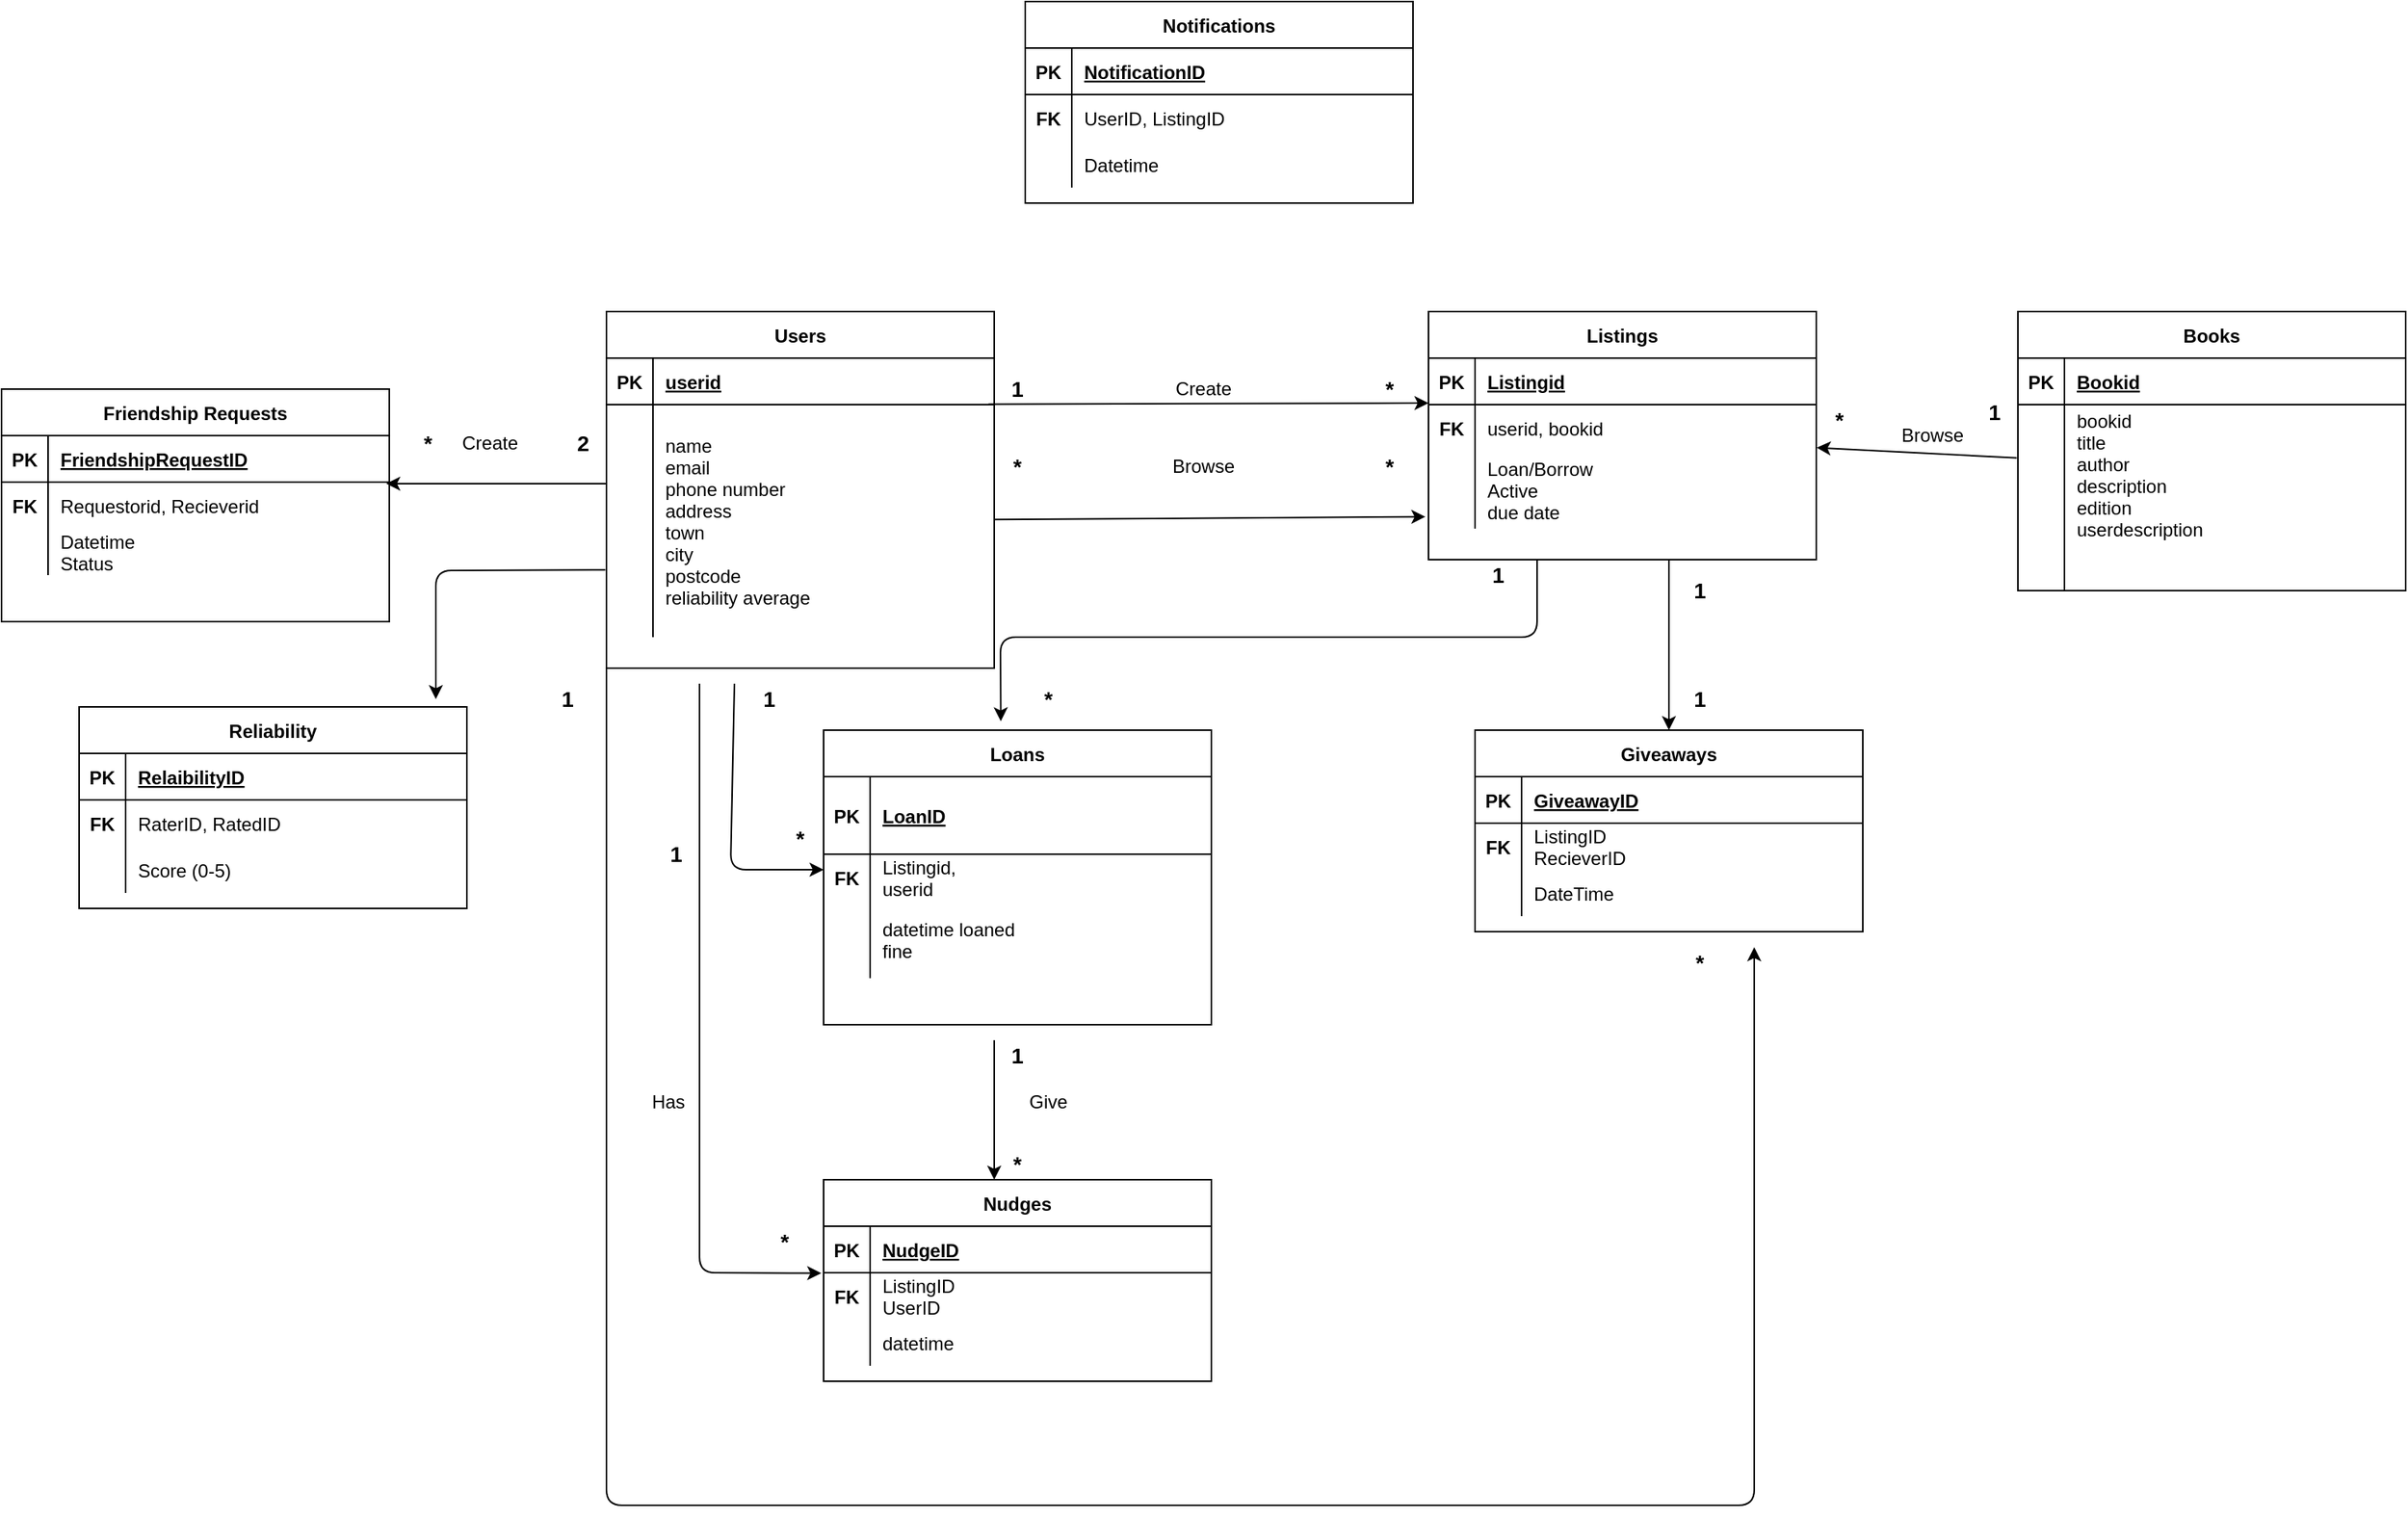 <mxfile version="14.6.11" type="github">
  <diagram id="R2lEEEUBdFMjLlhIrx00" name="Page-1">
    <mxGraphModel dx="1866" dy="953" grid="1" gridSize="10" guides="1" tooltips="1" connect="1" arrows="1" fold="1" page="1" pageScale="1" pageWidth="850" pageHeight="1100" math="0" shadow="0" extFonts="Permanent Marker^https://fonts.googleapis.com/css?family=Permanent+Marker">
      <root>
        <mxCell id="0" />
        <mxCell id="1" parent="0" />
        <mxCell id="C-vyLk0tnHw3VtMMgP7b-2" value="Nudges" style="shape=table;startSize=30;container=1;collapsible=1;childLayout=tableLayout;fixedRows=1;rowLines=0;fontStyle=1;align=center;resizeLast=1;" parent="1" vertex="1">
          <mxGeometry x="620" y="790" width="250" height="130" as="geometry" />
        </mxCell>
        <mxCell id="C-vyLk0tnHw3VtMMgP7b-3" value="" style="shape=partialRectangle;collapsible=0;dropTarget=0;pointerEvents=0;fillColor=none;points=[[0,0.5],[1,0.5]];portConstraint=eastwest;top=0;left=0;right=0;bottom=1;" parent="C-vyLk0tnHw3VtMMgP7b-2" vertex="1">
          <mxGeometry y="30" width="250" height="30" as="geometry" />
        </mxCell>
        <mxCell id="C-vyLk0tnHw3VtMMgP7b-4" value="PK" style="shape=partialRectangle;overflow=hidden;connectable=0;fillColor=none;top=0;left=0;bottom=0;right=0;fontStyle=1;" parent="C-vyLk0tnHw3VtMMgP7b-3" vertex="1">
          <mxGeometry width="30" height="30" as="geometry" />
        </mxCell>
        <mxCell id="C-vyLk0tnHw3VtMMgP7b-5" value="NudgeID" style="shape=partialRectangle;overflow=hidden;connectable=0;fillColor=none;top=0;left=0;bottom=0;right=0;align=left;spacingLeft=6;fontStyle=5;" parent="C-vyLk0tnHw3VtMMgP7b-3" vertex="1">
          <mxGeometry x="30" width="220" height="30" as="geometry" />
        </mxCell>
        <mxCell id="C-vyLk0tnHw3VtMMgP7b-6" value="" style="shape=partialRectangle;collapsible=0;dropTarget=0;pointerEvents=0;fillColor=none;points=[[0,0.5],[1,0.5]];portConstraint=eastwest;top=0;left=0;right=0;bottom=0;" parent="C-vyLk0tnHw3VtMMgP7b-2" vertex="1">
          <mxGeometry y="60" width="250" height="30" as="geometry" />
        </mxCell>
        <mxCell id="C-vyLk0tnHw3VtMMgP7b-7" value="FK" style="shape=partialRectangle;overflow=hidden;connectable=0;fillColor=none;top=0;left=0;bottom=0;right=0;fontStyle=1" parent="C-vyLk0tnHw3VtMMgP7b-6" vertex="1">
          <mxGeometry width="30" height="30" as="geometry" />
        </mxCell>
        <mxCell id="C-vyLk0tnHw3VtMMgP7b-8" value="ListingID&#xa;UserID" style="shape=partialRectangle;overflow=hidden;connectable=0;fillColor=none;top=0;left=0;bottom=0;right=0;align=left;spacingLeft=6;" parent="C-vyLk0tnHw3VtMMgP7b-6" vertex="1">
          <mxGeometry x="30" width="220" height="30" as="geometry" />
        </mxCell>
        <mxCell id="C-vyLk0tnHw3VtMMgP7b-9" value="" style="shape=partialRectangle;collapsible=0;dropTarget=0;pointerEvents=0;fillColor=none;points=[[0,0.5],[1,0.5]];portConstraint=eastwest;top=0;left=0;right=0;bottom=0;" parent="C-vyLk0tnHw3VtMMgP7b-2" vertex="1">
          <mxGeometry y="90" width="250" height="30" as="geometry" />
        </mxCell>
        <mxCell id="C-vyLk0tnHw3VtMMgP7b-10" value="" style="shape=partialRectangle;overflow=hidden;connectable=0;fillColor=none;top=0;left=0;bottom=0;right=0;" parent="C-vyLk0tnHw3VtMMgP7b-9" vertex="1">
          <mxGeometry width="30" height="30" as="geometry" />
        </mxCell>
        <mxCell id="C-vyLk0tnHw3VtMMgP7b-11" value="datetime" style="shape=partialRectangle;overflow=hidden;connectable=0;fillColor=none;top=0;left=0;bottom=0;right=0;align=left;spacingLeft=6;" parent="C-vyLk0tnHw3VtMMgP7b-9" vertex="1">
          <mxGeometry x="30" width="220" height="30" as="geometry" />
        </mxCell>
        <mxCell id="C-vyLk0tnHw3VtMMgP7b-13" value="Books" style="shape=table;startSize=30;container=1;collapsible=1;childLayout=tableLayout;fixedRows=1;rowLines=0;fontStyle=1;align=center;resizeLast=1;" parent="1" vertex="1">
          <mxGeometry x="1390" y="230" width="250" height="180" as="geometry" />
        </mxCell>
        <mxCell id="C-vyLk0tnHw3VtMMgP7b-14" value="" style="shape=partialRectangle;collapsible=0;dropTarget=0;pointerEvents=0;fillColor=none;points=[[0,0.5],[1,0.5]];portConstraint=eastwest;top=0;left=0;right=0;bottom=1;" parent="C-vyLk0tnHw3VtMMgP7b-13" vertex="1">
          <mxGeometry y="30" width="250" height="30" as="geometry" />
        </mxCell>
        <mxCell id="C-vyLk0tnHw3VtMMgP7b-15" value="PK" style="shape=partialRectangle;overflow=hidden;connectable=0;fillColor=none;top=0;left=0;bottom=0;right=0;fontStyle=1;" parent="C-vyLk0tnHw3VtMMgP7b-14" vertex="1">
          <mxGeometry width="30" height="30" as="geometry" />
        </mxCell>
        <mxCell id="C-vyLk0tnHw3VtMMgP7b-16" value="Bookid" style="shape=partialRectangle;overflow=hidden;connectable=0;fillColor=none;top=0;left=0;bottom=0;right=0;align=left;spacingLeft=6;fontStyle=5;" parent="C-vyLk0tnHw3VtMMgP7b-14" vertex="1">
          <mxGeometry x="30" width="220" height="30" as="geometry" />
        </mxCell>
        <mxCell id="C-vyLk0tnHw3VtMMgP7b-17" value="" style="shape=partialRectangle;collapsible=0;dropTarget=0;pointerEvents=0;fillColor=none;points=[[0,0.5],[1,0.5]];portConstraint=eastwest;top=0;left=0;right=0;bottom=0;" parent="C-vyLk0tnHw3VtMMgP7b-13" vertex="1">
          <mxGeometry y="60" width="250" height="90" as="geometry" />
        </mxCell>
        <mxCell id="C-vyLk0tnHw3VtMMgP7b-18" value="" style="shape=partialRectangle;overflow=hidden;connectable=0;fillColor=none;top=0;left=0;bottom=0;right=0;" parent="C-vyLk0tnHw3VtMMgP7b-17" vertex="1">
          <mxGeometry width="30" height="90" as="geometry" />
        </mxCell>
        <mxCell id="C-vyLk0tnHw3VtMMgP7b-19" value="bookid&#xa;title&#xa;author&#xa;description&#xa;edition&#xa;userdescription" style="shape=partialRectangle;overflow=hidden;connectable=0;fillColor=none;top=0;left=0;bottom=0;right=0;align=left;spacingLeft=6;" parent="C-vyLk0tnHw3VtMMgP7b-17" vertex="1">
          <mxGeometry x="30" width="220" height="90" as="geometry" />
        </mxCell>
        <mxCell id="C-vyLk0tnHw3VtMMgP7b-20" value="" style="shape=partialRectangle;collapsible=0;dropTarget=0;pointerEvents=0;fillColor=none;points=[[0,0.5],[1,0.5]];portConstraint=eastwest;top=0;left=0;right=0;bottom=0;" parent="C-vyLk0tnHw3VtMMgP7b-13" vertex="1">
          <mxGeometry y="150" width="250" height="30" as="geometry" />
        </mxCell>
        <mxCell id="C-vyLk0tnHw3VtMMgP7b-21" value="" style="shape=partialRectangle;overflow=hidden;connectable=0;fillColor=none;top=0;left=0;bottom=0;right=0;" parent="C-vyLk0tnHw3VtMMgP7b-20" vertex="1">
          <mxGeometry width="30" height="30" as="geometry" />
        </mxCell>
        <mxCell id="C-vyLk0tnHw3VtMMgP7b-22" value="" style="shape=partialRectangle;overflow=hidden;connectable=0;fillColor=none;top=0;left=0;bottom=0;right=0;align=left;spacingLeft=6;" parent="C-vyLk0tnHw3VtMMgP7b-20" vertex="1">
          <mxGeometry x="30" width="220" height="30" as="geometry" />
        </mxCell>
        <mxCell id="C-vyLk0tnHw3VtMMgP7b-23" value="Users" style="shape=table;startSize=30;container=1;collapsible=1;childLayout=tableLayout;fixedRows=1;rowLines=0;fontStyle=1;align=center;resizeLast=1;" parent="1" vertex="1">
          <mxGeometry x="480" y="230" width="250" height="230" as="geometry" />
        </mxCell>
        <mxCell id="C-vyLk0tnHw3VtMMgP7b-24" value="" style="shape=partialRectangle;collapsible=0;dropTarget=0;pointerEvents=0;fillColor=none;points=[[0,0.5],[1,0.5]];portConstraint=eastwest;top=0;left=0;right=0;bottom=1;" parent="C-vyLk0tnHw3VtMMgP7b-23" vertex="1">
          <mxGeometry y="30" width="250" height="30" as="geometry" />
        </mxCell>
        <mxCell id="C-vyLk0tnHw3VtMMgP7b-25" value="PK" style="shape=partialRectangle;overflow=hidden;connectable=0;fillColor=none;top=0;left=0;bottom=0;right=0;fontStyle=1;" parent="C-vyLk0tnHw3VtMMgP7b-24" vertex="1">
          <mxGeometry width="30" height="30" as="geometry" />
        </mxCell>
        <mxCell id="C-vyLk0tnHw3VtMMgP7b-26" value="userid" style="shape=partialRectangle;overflow=hidden;connectable=0;fillColor=none;top=0;left=0;bottom=0;right=0;align=left;spacingLeft=6;fontStyle=5;" parent="C-vyLk0tnHw3VtMMgP7b-24" vertex="1">
          <mxGeometry x="30" width="220" height="30" as="geometry" />
        </mxCell>
        <mxCell id="C-vyLk0tnHw3VtMMgP7b-27" value="" style="shape=partialRectangle;collapsible=0;dropTarget=0;pointerEvents=0;fillColor=none;points=[[0,0.5],[1,0.5]];portConstraint=eastwest;top=0;left=0;right=0;bottom=0;" parent="C-vyLk0tnHw3VtMMgP7b-23" vertex="1">
          <mxGeometry y="60" width="250" height="150" as="geometry" />
        </mxCell>
        <mxCell id="C-vyLk0tnHw3VtMMgP7b-28" value="" style="shape=partialRectangle;overflow=hidden;connectable=0;fillColor=none;top=0;left=0;bottom=0;right=0;" parent="C-vyLk0tnHw3VtMMgP7b-27" vertex="1">
          <mxGeometry width="30" height="150" as="geometry" />
        </mxCell>
        <mxCell id="C-vyLk0tnHw3VtMMgP7b-29" value="&#xa;name&#xa;email&#xa;phone number&#xa;address&#xa;town&#xa;city&#xa;postcode&#xa;reliability average&#xa;" style="shape=partialRectangle;overflow=hidden;connectable=0;fillColor=none;top=0;left=0;bottom=0;right=0;align=left;spacingLeft=6;" parent="C-vyLk0tnHw3VtMMgP7b-27" vertex="1">
          <mxGeometry x="30" width="220" height="150" as="geometry" />
        </mxCell>
        <mxCell id="tec0AdsLStdLGlxZFu5D-1" value="Friendship Requests" style="shape=table;startSize=30;container=1;collapsible=1;childLayout=tableLayout;fixedRows=1;rowLines=0;fontStyle=1;align=center;resizeLast=1;" vertex="1" parent="1">
          <mxGeometry x="90" y="280" width="250" height="150" as="geometry" />
        </mxCell>
        <mxCell id="tec0AdsLStdLGlxZFu5D-2" value="" style="shape=partialRectangle;collapsible=0;dropTarget=0;pointerEvents=0;fillColor=none;points=[[0,0.5],[1,0.5]];portConstraint=eastwest;top=0;left=0;right=0;bottom=1;" vertex="1" parent="tec0AdsLStdLGlxZFu5D-1">
          <mxGeometry y="30" width="250" height="30" as="geometry" />
        </mxCell>
        <mxCell id="tec0AdsLStdLGlxZFu5D-3" value="PK" style="shape=partialRectangle;overflow=hidden;connectable=0;fillColor=none;top=0;left=0;bottom=0;right=0;fontStyle=1;" vertex="1" parent="tec0AdsLStdLGlxZFu5D-2">
          <mxGeometry width="30" height="30" as="geometry" />
        </mxCell>
        <mxCell id="tec0AdsLStdLGlxZFu5D-4" value="FriendshipRequestID" style="shape=partialRectangle;overflow=hidden;connectable=0;fillColor=none;top=0;left=0;bottom=0;right=0;align=left;spacingLeft=6;fontStyle=5;" vertex="1" parent="tec0AdsLStdLGlxZFu5D-2">
          <mxGeometry x="30" width="220" height="30" as="geometry" />
        </mxCell>
        <mxCell id="tec0AdsLStdLGlxZFu5D-5" value="" style="shape=partialRectangle;collapsible=0;dropTarget=0;pointerEvents=0;fillColor=none;points=[[0,0.5],[1,0.5]];portConstraint=eastwest;top=0;left=0;right=0;bottom=0;" vertex="1" parent="tec0AdsLStdLGlxZFu5D-1">
          <mxGeometry y="60" width="250" height="30" as="geometry" />
        </mxCell>
        <mxCell id="tec0AdsLStdLGlxZFu5D-6" value="FK" style="shape=partialRectangle;overflow=hidden;connectable=0;fillColor=none;top=0;left=0;bottom=0;right=0;fontStyle=1" vertex="1" parent="tec0AdsLStdLGlxZFu5D-5">
          <mxGeometry width="30" height="30" as="geometry" />
        </mxCell>
        <mxCell id="tec0AdsLStdLGlxZFu5D-7" value="Requestorid, Recieverid" style="shape=partialRectangle;overflow=hidden;connectable=0;fillColor=none;top=0;left=0;bottom=0;right=0;align=left;spacingLeft=6;fontStyle=0" vertex="1" parent="tec0AdsLStdLGlxZFu5D-5">
          <mxGeometry x="30" width="220" height="30" as="geometry" />
        </mxCell>
        <mxCell id="tec0AdsLStdLGlxZFu5D-8" value="" style="shape=partialRectangle;collapsible=0;dropTarget=0;pointerEvents=0;fillColor=none;points=[[0,0.5],[1,0.5]];portConstraint=eastwest;top=0;left=0;right=0;bottom=0;" vertex="1" parent="tec0AdsLStdLGlxZFu5D-1">
          <mxGeometry y="90" width="250" height="30" as="geometry" />
        </mxCell>
        <mxCell id="tec0AdsLStdLGlxZFu5D-9" value="" style="shape=partialRectangle;overflow=hidden;connectable=0;fillColor=none;top=0;left=0;bottom=0;right=0;" vertex="1" parent="tec0AdsLStdLGlxZFu5D-8">
          <mxGeometry width="30" height="30" as="geometry" />
        </mxCell>
        <mxCell id="tec0AdsLStdLGlxZFu5D-10" value="Datetime&#xa;Status" style="shape=partialRectangle;overflow=hidden;connectable=0;fillColor=none;top=0;left=0;bottom=0;right=0;align=left;spacingLeft=6;" vertex="1" parent="tec0AdsLStdLGlxZFu5D-8">
          <mxGeometry x="30" width="220" height="30" as="geometry" />
        </mxCell>
        <mxCell id="tec0AdsLStdLGlxZFu5D-11" value="Loans" style="shape=table;startSize=30;container=1;collapsible=1;childLayout=tableLayout;fixedRows=1;rowLines=0;fontStyle=1;align=center;resizeLast=1;" vertex="1" parent="1">
          <mxGeometry x="620" y="500" width="250" height="190" as="geometry" />
        </mxCell>
        <mxCell id="tec0AdsLStdLGlxZFu5D-12" value="" style="shape=partialRectangle;collapsible=0;dropTarget=0;pointerEvents=0;fillColor=none;points=[[0,0.5],[1,0.5]];portConstraint=eastwest;top=0;left=0;right=0;bottom=1;" vertex="1" parent="tec0AdsLStdLGlxZFu5D-11">
          <mxGeometry y="30" width="250" height="50" as="geometry" />
        </mxCell>
        <mxCell id="tec0AdsLStdLGlxZFu5D-13" value="PK" style="shape=partialRectangle;overflow=hidden;connectable=0;fillColor=none;top=0;left=0;bottom=0;right=0;fontStyle=1;" vertex="1" parent="tec0AdsLStdLGlxZFu5D-12">
          <mxGeometry width="30" height="50" as="geometry" />
        </mxCell>
        <mxCell id="tec0AdsLStdLGlxZFu5D-14" value="LoanID" style="shape=partialRectangle;overflow=hidden;connectable=0;fillColor=none;top=0;left=0;bottom=0;right=0;align=left;spacingLeft=6;fontStyle=5;" vertex="1" parent="tec0AdsLStdLGlxZFu5D-12">
          <mxGeometry x="30" width="220" height="50" as="geometry" />
        </mxCell>
        <mxCell id="tec0AdsLStdLGlxZFu5D-15" value="" style="shape=partialRectangle;collapsible=0;dropTarget=0;pointerEvents=0;fillColor=none;points=[[0,0.5],[1,0.5]];portConstraint=eastwest;top=0;left=0;right=0;bottom=0;" vertex="1" parent="tec0AdsLStdLGlxZFu5D-11">
          <mxGeometry y="80" width="250" height="30" as="geometry" />
        </mxCell>
        <mxCell id="tec0AdsLStdLGlxZFu5D-16" value="FK" style="shape=partialRectangle;overflow=hidden;connectable=0;fillColor=none;top=0;left=0;bottom=0;right=0;fontStyle=1" vertex="1" parent="tec0AdsLStdLGlxZFu5D-15">
          <mxGeometry width="30" height="30" as="geometry" />
        </mxCell>
        <mxCell id="tec0AdsLStdLGlxZFu5D-17" value="Listingid, &#xa;userid&#xa;&#xa;" style="shape=partialRectangle;overflow=hidden;connectable=0;fillColor=none;top=0;left=0;bottom=0;right=0;align=left;spacingLeft=6;" vertex="1" parent="tec0AdsLStdLGlxZFu5D-15">
          <mxGeometry x="30" width="220" height="30" as="geometry" />
        </mxCell>
        <mxCell id="tec0AdsLStdLGlxZFu5D-18" value="" style="shape=partialRectangle;collapsible=0;dropTarget=0;pointerEvents=0;fillColor=none;points=[[0,0.5],[1,0.5]];portConstraint=eastwest;top=0;left=0;right=0;bottom=0;" vertex="1" parent="tec0AdsLStdLGlxZFu5D-11">
          <mxGeometry y="110" width="250" height="50" as="geometry" />
        </mxCell>
        <mxCell id="tec0AdsLStdLGlxZFu5D-19" value="" style="shape=partialRectangle;overflow=hidden;connectable=0;fillColor=none;top=0;left=0;bottom=0;right=0;" vertex="1" parent="tec0AdsLStdLGlxZFu5D-18">
          <mxGeometry width="30" height="50" as="geometry" />
        </mxCell>
        <mxCell id="tec0AdsLStdLGlxZFu5D-20" value="datetime loaned&#xa;fine" style="shape=partialRectangle;overflow=hidden;connectable=0;fillColor=none;top=0;left=0;bottom=0;right=0;align=left;spacingLeft=6;" vertex="1" parent="tec0AdsLStdLGlxZFu5D-18">
          <mxGeometry x="30" width="220" height="50" as="geometry" />
        </mxCell>
        <mxCell id="tec0AdsLStdLGlxZFu5D-21" value="Giveaways" style="shape=table;startSize=30;container=1;collapsible=1;childLayout=tableLayout;fixedRows=1;rowLines=0;fontStyle=1;align=center;resizeLast=1;" vertex="1" parent="1">
          <mxGeometry x="1040" y="500" width="250" height="130" as="geometry" />
        </mxCell>
        <mxCell id="tec0AdsLStdLGlxZFu5D-22" value="" style="shape=partialRectangle;collapsible=0;dropTarget=0;pointerEvents=0;fillColor=none;points=[[0,0.5],[1,0.5]];portConstraint=eastwest;top=0;left=0;right=0;bottom=1;" vertex="1" parent="tec0AdsLStdLGlxZFu5D-21">
          <mxGeometry y="30" width="250" height="30" as="geometry" />
        </mxCell>
        <mxCell id="tec0AdsLStdLGlxZFu5D-23" value="PK" style="shape=partialRectangle;overflow=hidden;connectable=0;fillColor=none;top=0;left=0;bottom=0;right=0;fontStyle=1;" vertex="1" parent="tec0AdsLStdLGlxZFu5D-22">
          <mxGeometry width="30" height="30" as="geometry" />
        </mxCell>
        <mxCell id="tec0AdsLStdLGlxZFu5D-24" value="GiveawayID" style="shape=partialRectangle;overflow=hidden;connectable=0;fillColor=none;top=0;left=0;bottom=0;right=0;align=left;spacingLeft=6;fontStyle=5;" vertex="1" parent="tec0AdsLStdLGlxZFu5D-22">
          <mxGeometry x="30" width="220" height="30" as="geometry" />
        </mxCell>
        <mxCell id="tec0AdsLStdLGlxZFu5D-25" value="" style="shape=partialRectangle;collapsible=0;dropTarget=0;pointerEvents=0;fillColor=none;points=[[0,0.5],[1,0.5]];portConstraint=eastwest;top=0;left=0;right=0;bottom=0;" vertex="1" parent="tec0AdsLStdLGlxZFu5D-21">
          <mxGeometry y="60" width="250" height="30" as="geometry" />
        </mxCell>
        <mxCell id="tec0AdsLStdLGlxZFu5D-26" value="FK" style="shape=partialRectangle;overflow=hidden;connectable=0;fillColor=none;top=0;left=0;bottom=0;right=0;fontStyle=1" vertex="1" parent="tec0AdsLStdLGlxZFu5D-25">
          <mxGeometry width="30" height="30" as="geometry" />
        </mxCell>
        <mxCell id="tec0AdsLStdLGlxZFu5D-27" value="ListingID&#xa;RecieverID" style="shape=partialRectangle;overflow=hidden;connectable=0;fillColor=none;top=0;left=0;bottom=0;right=0;align=left;spacingLeft=6;" vertex="1" parent="tec0AdsLStdLGlxZFu5D-25">
          <mxGeometry x="30" width="220" height="30" as="geometry" />
        </mxCell>
        <mxCell id="tec0AdsLStdLGlxZFu5D-28" value="" style="shape=partialRectangle;collapsible=0;dropTarget=0;pointerEvents=0;fillColor=none;points=[[0,0.5],[1,0.5]];portConstraint=eastwest;top=0;left=0;right=0;bottom=0;" vertex="1" parent="tec0AdsLStdLGlxZFu5D-21">
          <mxGeometry y="90" width="250" height="30" as="geometry" />
        </mxCell>
        <mxCell id="tec0AdsLStdLGlxZFu5D-29" value="" style="shape=partialRectangle;overflow=hidden;connectable=0;fillColor=none;top=0;left=0;bottom=0;right=0;" vertex="1" parent="tec0AdsLStdLGlxZFu5D-28">
          <mxGeometry width="30" height="30" as="geometry" />
        </mxCell>
        <mxCell id="tec0AdsLStdLGlxZFu5D-30" value="DateTime" style="shape=partialRectangle;overflow=hidden;connectable=0;fillColor=none;top=0;left=0;bottom=0;right=0;align=left;spacingLeft=6;" vertex="1" parent="tec0AdsLStdLGlxZFu5D-28">
          <mxGeometry x="30" width="220" height="30" as="geometry" />
        </mxCell>
        <mxCell id="tec0AdsLStdLGlxZFu5D-31" value="Listings" style="shape=table;startSize=30;container=1;collapsible=1;childLayout=tableLayout;fixedRows=1;rowLines=0;fontStyle=1;align=center;resizeLast=1;" vertex="1" parent="1">
          <mxGeometry x="1010" y="230" width="250" height="160" as="geometry" />
        </mxCell>
        <mxCell id="tec0AdsLStdLGlxZFu5D-32" value="" style="shape=partialRectangle;collapsible=0;dropTarget=0;pointerEvents=0;fillColor=none;points=[[0,0.5],[1,0.5]];portConstraint=eastwest;top=0;left=0;right=0;bottom=1;" vertex="1" parent="tec0AdsLStdLGlxZFu5D-31">
          <mxGeometry y="30" width="250" height="30" as="geometry" />
        </mxCell>
        <mxCell id="tec0AdsLStdLGlxZFu5D-33" value="PK" style="shape=partialRectangle;overflow=hidden;connectable=0;fillColor=none;top=0;left=0;bottom=0;right=0;fontStyle=1;" vertex="1" parent="tec0AdsLStdLGlxZFu5D-32">
          <mxGeometry width="30" height="30" as="geometry" />
        </mxCell>
        <mxCell id="tec0AdsLStdLGlxZFu5D-34" value="Listingid" style="shape=partialRectangle;overflow=hidden;connectable=0;fillColor=none;top=0;left=0;bottom=0;right=0;align=left;spacingLeft=6;fontStyle=5;" vertex="1" parent="tec0AdsLStdLGlxZFu5D-32">
          <mxGeometry x="30" width="220" height="30" as="geometry" />
        </mxCell>
        <mxCell id="tec0AdsLStdLGlxZFu5D-35" value="" style="shape=partialRectangle;collapsible=0;dropTarget=0;pointerEvents=0;fillColor=none;points=[[0,0.5],[1,0.5]];portConstraint=eastwest;top=0;left=0;right=0;bottom=0;" vertex="1" parent="tec0AdsLStdLGlxZFu5D-31">
          <mxGeometry y="60" width="250" height="30" as="geometry" />
        </mxCell>
        <mxCell id="tec0AdsLStdLGlxZFu5D-36" value="FK" style="shape=partialRectangle;overflow=hidden;connectable=0;fillColor=none;top=0;left=0;bottom=0;right=0;fontStyle=1" vertex="1" parent="tec0AdsLStdLGlxZFu5D-35">
          <mxGeometry width="30" height="30" as="geometry" />
        </mxCell>
        <mxCell id="tec0AdsLStdLGlxZFu5D-37" value="userid, bookid" style="shape=partialRectangle;overflow=hidden;connectable=0;fillColor=none;top=0;left=0;bottom=0;right=0;align=left;spacingLeft=6;" vertex="1" parent="tec0AdsLStdLGlxZFu5D-35">
          <mxGeometry x="30" width="220" height="30" as="geometry" />
        </mxCell>
        <mxCell id="tec0AdsLStdLGlxZFu5D-38" value="" style="shape=partialRectangle;collapsible=0;dropTarget=0;pointerEvents=0;fillColor=none;points=[[0,0.5],[1,0.5]];portConstraint=eastwest;top=0;left=0;right=0;bottom=0;" vertex="1" parent="tec0AdsLStdLGlxZFu5D-31">
          <mxGeometry y="90" width="250" height="50" as="geometry" />
        </mxCell>
        <mxCell id="tec0AdsLStdLGlxZFu5D-39" value="" style="shape=partialRectangle;overflow=hidden;connectable=0;fillColor=none;top=0;left=0;bottom=0;right=0;" vertex="1" parent="tec0AdsLStdLGlxZFu5D-38">
          <mxGeometry width="30" height="50" as="geometry" />
        </mxCell>
        <mxCell id="tec0AdsLStdLGlxZFu5D-40" value="Loan/Borrow&#xa;Active&#xa;due date" style="shape=partialRectangle;overflow=hidden;connectable=0;fillColor=none;top=0;left=0;bottom=0;right=0;align=left;spacingLeft=6;" vertex="1" parent="tec0AdsLStdLGlxZFu5D-38">
          <mxGeometry x="30" width="220" height="50" as="geometry" />
        </mxCell>
        <mxCell id="tec0AdsLStdLGlxZFu5D-44" value="" style="endArrow=classic;html=1;entryX=-0.008;entryY=0.847;entryDx=0;entryDy=0;entryPerimeter=0;" edge="1" parent="1" source="C-vyLk0tnHw3VtMMgP7b-27" target="tec0AdsLStdLGlxZFu5D-38">
          <mxGeometry width="50" height="50" relative="1" as="geometry">
            <mxPoint x="740" y="560" as="sourcePoint" />
            <mxPoint x="830" y="300" as="targetPoint" />
          </mxGeometry>
        </mxCell>
        <mxCell id="tec0AdsLStdLGlxZFu5D-46" value="Browse" style="text;html=1;strokeColor=none;fillColor=none;align=center;verticalAlign=middle;whiteSpace=wrap;rounded=0;" vertex="1" parent="1">
          <mxGeometry x="820" y="320" width="90" height="20" as="geometry" />
        </mxCell>
        <mxCell id="tec0AdsLStdLGlxZFu5D-47" value="Create" style="text;html=1;strokeColor=none;fillColor=none;align=center;verticalAlign=middle;whiteSpace=wrap;rounded=0;" vertex="1" parent="1">
          <mxGeometry x="820" y="270" width="90" height="20" as="geometry" />
        </mxCell>
        <mxCell id="tec0AdsLStdLGlxZFu5D-48" value="" style="endArrow=classic;html=1;exitX=0.985;exitY=-0.002;exitDx=0;exitDy=0;exitPerimeter=0;" edge="1" parent="1" source="C-vyLk0tnHw3VtMMgP7b-27">
          <mxGeometry width="50" height="50" relative="1" as="geometry">
            <mxPoint x="780" y="290" as="sourcePoint" />
            <mxPoint x="1010" y="289" as="targetPoint" />
          </mxGeometry>
        </mxCell>
        <mxCell id="tec0AdsLStdLGlxZFu5D-51" value="&lt;b&gt;&lt;font style=&quot;font-size: 14px&quot;&gt;*&lt;/font&gt;&lt;/b&gt;" style="text;html=1;strokeColor=none;fillColor=none;align=center;verticalAlign=middle;whiteSpace=wrap;rounded=0;" vertex="1" parent="1">
          <mxGeometry x="940" y="320" width="90" height="20" as="geometry" />
        </mxCell>
        <mxCell id="tec0AdsLStdLGlxZFu5D-52" value="&lt;font style=&quot;font-size: 14px&quot;&gt;&lt;b&gt;*&lt;/b&gt;&lt;/font&gt;" style="text;html=1;strokeColor=none;fillColor=none;align=center;verticalAlign=middle;whiteSpace=wrap;rounded=0;" vertex="1" parent="1">
          <mxGeometry x="700" y="320" width="90" height="20" as="geometry" />
        </mxCell>
        <mxCell id="tec0AdsLStdLGlxZFu5D-53" value="&lt;font style=&quot;font-size: 14px&quot;&gt;&lt;b&gt;*&lt;/b&gt;&lt;/font&gt;" style="text;html=1;strokeColor=none;fillColor=none;align=center;verticalAlign=middle;whiteSpace=wrap;rounded=0;" vertex="1" parent="1">
          <mxGeometry x="940" y="270" width="90" height="20" as="geometry" />
        </mxCell>
        <mxCell id="tec0AdsLStdLGlxZFu5D-54" value="&lt;b&gt;&lt;font style=&quot;font-size: 14px&quot;&gt;1&lt;/font&gt;&lt;/b&gt;" style="text;html=1;strokeColor=none;fillColor=none;align=center;verticalAlign=middle;whiteSpace=wrap;rounded=0;" vertex="1" parent="1">
          <mxGeometry x="700" y="270" width="90" height="20" as="geometry" />
        </mxCell>
        <mxCell id="tec0AdsLStdLGlxZFu5D-55" value="" style="endArrow=classic;html=1;entryX=0.992;entryY=0.032;entryDx=0;entryDy=0;entryPerimeter=0;" edge="1" parent="1" target="tec0AdsLStdLGlxZFu5D-5">
          <mxGeometry width="50" height="50" relative="1" as="geometry">
            <mxPoint x="480" y="341" as="sourcePoint" />
            <mxPoint x="790" y="500" as="targetPoint" />
          </mxGeometry>
        </mxCell>
        <mxCell id="tec0AdsLStdLGlxZFu5D-56" value="" style="endArrow=classic;html=1;entryX=0.457;entryY=-0.03;entryDx=0;entryDy=0;entryPerimeter=0;" edge="1" parent="1" target="tec0AdsLStdLGlxZFu5D-11">
          <mxGeometry width="50" height="50" relative="1" as="geometry">
            <mxPoint x="1080" y="390" as="sourcePoint" />
            <mxPoint x="730" y="460" as="targetPoint" />
            <Array as="points">
              <mxPoint x="1080" y="440" />
              <mxPoint x="734" y="440" />
            </Array>
          </mxGeometry>
        </mxCell>
        <mxCell id="tec0AdsLStdLGlxZFu5D-57" value="" style="endArrow=classic;html=1;entryX=0.5;entryY=0;entryDx=0;entryDy=0;" edge="1" parent="1" target="tec0AdsLStdLGlxZFu5D-21">
          <mxGeometry width="50" height="50" relative="1" as="geometry">
            <mxPoint x="1165" y="390" as="sourcePoint" />
            <mxPoint x="1275" y="400" as="targetPoint" />
          </mxGeometry>
        </mxCell>
        <mxCell id="tec0AdsLStdLGlxZFu5D-58" value="" style="endArrow=classic;html=1;entryX=0.44;entryY=0;entryDx=0;entryDy=0;entryPerimeter=0;" edge="1" parent="1" target="C-vyLk0tnHw3VtMMgP7b-2">
          <mxGeometry width="50" height="50" relative="1" as="geometry">
            <mxPoint x="730" y="700" as="sourcePoint" />
            <mxPoint x="790" y="660" as="targetPoint" />
          </mxGeometry>
        </mxCell>
        <mxCell id="tec0AdsLStdLGlxZFu5D-59" value="" style="endArrow=classic;html=1;exitX=-0.003;exitY=0.382;exitDx=0;exitDy=0;exitPerimeter=0;entryX=1.001;entryY=-0.045;entryDx=0;entryDy=0;entryPerimeter=0;" edge="1" parent="1" source="C-vyLk0tnHw3VtMMgP7b-17" target="tec0AdsLStdLGlxZFu5D-38">
          <mxGeometry width="50" height="50" relative="1" as="geometry">
            <mxPoint x="1310" y="335" as="sourcePoint" />
            <mxPoint x="1360" y="285" as="targetPoint" />
          </mxGeometry>
        </mxCell>
        <mxCell id="tec0AdsLStdLGlxZFu5D-60" value="Browse" style="text;html=1;strokeColor=none;fillColor=none;align=center;verticalAlign=middle;whiteSpace=wrap;rounded=0;" vertex="1" parent="1">
          <mxGeometry x="1290" y="300" width="90" height="20" as="geometry" />
        </mxCell>
        <mxCell id="tec0AdsLStdLGlxZFu5D-63" value="Create" style="text;html=1;strokeColor=none;fillColor=none;align=center;verticalAlign=middle;whiteSpace=wrap;rounded=0;" vertex="1" parent="1">
          <mxGeometry x="360" y="305" width="90" height="20" as="geometry" />
        </mxCell>
        <mxCell id="tec0AdsLStdLGlxZFu5D-64" value="&lt;b&gt;&lt;font style=&quot;font-size: 14px&quot;&gt;2&lt;/font&gt;&lt;/b&gt;" style="text;html=1;strokeColor=none;fillColor=none;align=center;verticalAlign=middle;whiteSpace=wrap;rounded=0;" vertex="1" parent="1">
          <mxGeometry x="420" y="305" width="90" height="20" as="geometry" />
        </mxCell>
        <mxCell id="tec0AdsLStdLGlxZFu5D-65" value="&lt;b&gt;&lt;font style=&quot;font-size: 14px&quot;&gt;*&lt;/font&gt;&lt;/b&gt;" style="text;html=1;strokeColor=none;fillColor=none;align=center;verticalAlign=middle;whiteSpace=wrap;rounded=0;" vertex="1" parent="1">
          <mxGeometry x="320" y="305" width="90" height="20" as="geometry" />
        </mxCell>
        <mxCell id="tec0AdsLStdLGlxZFu5D-66" value="&lt;b&gt;&lt;font style=&quot;font-size: 14px&quot;&gt;1&lt;/font&gt;&lt;/b&gt;" style="text;html=1;strokeColor=none;fillColor=none;align=center;verticalAlign=middle;whiteSpace=wrap;rounded=0;" vertex="1" parent="1">
          <mxGeometry x="1010" y="390" width="90" height="20" as="geometry" />
        </mxCell>
        <mxCell id="tec0AdsLStdLGlxZFu5D-67" value="&lt;b&gt;&lt;font style=&quot;font-size: 14px&quot;&gt;*&lt;/font&gt;&lt;/b&gt;" style="text;html=1;strokeColor=none;fillColor=none;align=center;verticalAlign=middle;whiteSpace=wrap;rounded=0;" vertex="1" parent="1">
          <mxGeometry x="720" y="470" width="90" height="20" as="geometry" />
        </mxCell>
        <mxCell id="tec0AdsLStdLGlxZFu5D-68" value="Give" style="text;html=1;strokeColor=none;fillColor=none;align=center;verticalAlign=middle;whiteSpace=wrap;rounded=0;" vertex="1" parent="1">
          <mxGeometry x="720" y="730" width="90" height="20" as="geometry" />
        </mxCell>
        <mxCell id="tec0AdsLStdLGlxZFu5D-69" value="&lt;b&gt;&lt;font style=&quot;font-size: 14px&quot;&gt;*&lt;/font&gt;&lt;/b&gt;" style="text;html=1;strokeColor=none;fillColor=none;align=center;verticalAlign=middle;whiteSpace=wrap;rounded=0;" vertex="1" parent="1">
          <mxGeometry x="700" y="770" width="90" height="20" as="geometry" />
        </mxCell>
        <mxCell id="tec0AdsLStdLGlxZFu5D-70" value="&lt;b&gt;&lt;font style=&quot;font-size: 14px&quot;&gt;1&lt;/font&gt;&lt;/b&gt;" style="text;html=1;strokeColor=none;fillColor=none;align=center;verticalAlign=middle;whiteSpace=wrap;rounded=0;" vertex="1" parent="1">
          <mxGeometry x="700" y="700" width="90" height="20" as="geometry" />
        </mxCell>
        <mxCell id="tec0AdsLStdLGlxZFu5D-71" value="&lt;b&gt;&lt;font style=&quot;font-size: 14px&quot;&gt;1&lt;/font&gt;&lt;/b&gt;" style="text;html=1;strokeColor=none;fillColor=none;align=center;verticalAlign=middle;whiteSpace=wrap;rounded=0;" vertex="1" parent="1">
          <mxGeometry x="1140" y="400" width="90" height="20" as="geometry" />
        </mxCell>
        <mxCell id="tec0AdsLStdLGlxZFu5D-72" value="&lt;b&gt;&lt;font style=&quot;font-size: 14px&quot;&gt;1&lt;/font&gt;&lt;/b&gt;" style="text;html=1;strokeColor=none;fillColor=none;align=center;verticalAlign=middle;whiteSpace=wrap;rounded=0;" vertex="1" parent="1">
          <mxGeometry x="1140" y="470" width="90" height="20" as="geometry" />
        </mxCell>
        <mxCell id="tec0AdsLStdLGlxZFu5D-73" value="" style="endArrow=classic;html=1;entryX=-0.006;entryY=0.009;entryDx=0;entryDy=0;entryPerimeter=0;exitX=0;exitY=0;exitDx=0;exitDy=0;" edge="1" parent="1" source="tec0AdsLStdLGlxZFu5D-107" target="C-vyLk0tnHw3VtMMgP7b-6">
          <mxGeometry width="50" height="50" relative="1" as="geometry">
            <mxPoint x="520" y="460" as="sourcePoint" />
            <mxPoint x="520" y="800" as="targetPoint" />
            <Array as="points">
              <mxPoint x="540" y="850" />
            </Array>
          </mxGeometry>
        </mxCell>
        <mxCell id="tec0AdsLStdLGlxZFu5D-74" value="Has" style="text;html=1;strokeColor=none;fillColor=none;align=center;verticalAlign=middle;whiteSpace=wrap;rounded=0;" vertex="1" parent="1">
          <mxGeometry x="500" y="730" width="40" height="20" as="geometry" />
        </mxCell>
        <mxCell id="tec0AdsLStdLGlxZFu5D-75" value="&lt;span style=&quot;font-size: 14px&quot;&gt;&lt;b&gt;1&lt;/b&gt;&lt;/span&gt;" style="text;html=1;strokeColor=none;fillColor=none;align=center;verticalAlign=middle;whiteSpace=wrap;rounded=0;" vertex="1" parent="1">
          <mxGeometry x="480" y="570" width="90" height="20" as="geometry" />
        </mxCell>
        <mxCell id="tec0AdsLStdLGlxZFu5D-76" value="&lt;b&gt;&lt;font style=&quot;font-size: 14px&quot;&gt;*&lt;/font&gt;&lt;/b&gt;" style="text;html=1;strokeColor=none;fillColor=none;align=center;verticalAlign=middle;whiteSpace=wrap;rounded=0;" vertex="1" parent="1">
          <mxGeometry x="550" y="820" width="90" height="20" as="geometry" />
        </mxCell>
        <mxCell id="tec0AdsLStdLGlxZFu5D-77" value="Notifications" style="shape=table;startSize=30;container=1;collapsible=1;childLayout=tableLayout;fixedRows=1;rowLines=0;fontStyle=1;align=center;resizeLast=1;" vertex="1" parent="1">
          <mxGeometry x="750" y="30" width="250" height="130" as="geometry" />
        </mxCell>
        <mxCell id="tec0AdsLStdLGlxZFu5D-78" value="" style="shape=partialRectangle;collapsible=0;dropTarget=0;pointerEvents=0;fillColor=none;points=[[0,0.5],[1,0.5]];portConstraint=eastwest;top=0;left=0;right=0;bottom=1;" vertex="1" parent="tec0AdsLStdLGlxZFu5D-77">
          <mxGeometry y="30" width="250" height="30" as="geometry" />
        </mxCell>
        <mxCell id="tec0AdsLStdLGlxZFu5D-79" value="PK" style="shape=partialRectangle;overflow=hidden;connectable=0;fillColor=none;top=0;left=0;bottom=0;right=0;fontStyle=1;" vertex="1" parent="tec0AdsLStdLGlxZFu5D-78">
          <mxGeometry width="30" height="30" as="geometry" />
        </mxCell>
        <mxCell id="tec0AdsLStdLGlxZFu5D-80" value="NotificationID" style="shape=partialRectangle;overflow=hidden;connectable=0;fillColor=none;top=0;left=0;bottom=0;right=0;align=left;spacingLeft=6;fontStyle=5;" vertex="1" parent="tec0AdsLStdLGlxZFu5D-78">
          <mxGeometry x="30" width="220" height="30" as="geometry" />
        </mxCell>
        <mxCell id="tec0AdsLStdLGlxZFu5D-81" value="" style="shape=partialRectangle;collapsible=0;dropTarget=0;pointerEvents=0;fillColor=none;points=[[0,0.5],[1,0.5]];portConstraint=eastwest;top=0;left=0;right=0;bottom=0;" vertex="1" parent="tec0AdsLStdLGlxZFu5D-77">
          <mxGeometry y="60" width="250" height="30" as="geometry" />
        </mxCell>
        <mxCell id="tec0AdsLStdLGlxZFu5D-82" value="FK" style="shape=partialRectangle;overflow=hidden;connectable=0;fillColor=none;top=0;left=0;bottom=0;right=0;fontStyle=1" vertex="1" parent="tec0AdsLStdLGlxZFu5D-81">
          <mxGeometry width="30" height="30" as="geometry" />
        </mxCell>
        <mxCell id="tec0AdsLStdLGlxZFu5D-83" value="UserID, ListingID " style="shape=partialRectangle;overflow=hidden;connectable=0;fillColor=none;top=0;left=0;bottom=0;right=0;align=left;spacingLeft=6;" vertex="1" parent="tec0AdsLStdLGlxZFu5D-81">
          <mxGeometry x="30" width="220" height="30" as="geometry" />
        </mxCell>
        <mxCell id="tec0AdsLStdLGlxZFu5D-84" value="" style="shape=partialRectangle;collapsible=0;dropTarget=0;pointerEvents=0;fillColor=none;points=[[0,0.5],[1,0.5]];portConstraint=eastwest;top=0;left=0;right=0;bottom=0;" vertex="1" parent="tec0AdsLStdLGlxZFu5D-77">
          <mxGeometry y="90" width="250" height="30" as="geometry" />
        </mxCell>
        <mxCell id="tec0AdsLStdLGlxZFu5D-85" value="" style="shape=partialRectangle;overflow=hidden;connectable=0;fillColor=none;top=0;left=0;bottom=0;right=0;" vertex="1" parent="tec0AdsLStdLGlxZFu5D-84">
          <mxGeometry width="30" height="30" as="geometry" />
        </mxCell>
        <mxCell id="tec0AdsLStdLGlxZFu5D-86" value="Datetime" style="shape=partialRectangle;overflow=hidden;connectable=0;fillColor=none;top=0;left=0;bottom=0;right=0;align=left;spacingLeft=6;" vertex="1" parent="tec0AdsLStdLGlxZFu5D-84">
          <mxGeometry x="30" width="220" height="30" as="geometry" />
        </mxCell>
        <mxCell id="tec0AdsLStdLGlxZFu5D-88" value="Reliability" style="shape=table;startSize=30;container=1;collapsible=1;childLayout=tableLayout;fixedRows=1;rowLines=0;fontStyle=1;align=center;resizeLast=1;" vertex="1" parent="1">
          <mxGeometry x="140" y="485" width="250" height="130" as="geometry" />
        </mxCell>
        <mxCell id="tec0AdsLStdLGlxZFu5D-89" value="" style="shape=partialRectangle;collapsible=0;dropTarget=0;pointerEvents=0;fillColor=none;points=[[0,0.5],[1,0.5]];portConstraint=eastwest;top=0;left=0;right=0;bottom=1;" vertex="1" parent="tec0AdsLStdLGlxZFu5D-88">
          <mxGeometry y="30" width="250" height="30" as="geometry" />
        </mxCell>
        <mxCell id="tec0AdsLStdLGlxZFu5D-90" value="PK" style="shape=partialRectangle;overflow=hidden;connectable=0;fillColor=none;top=0;left=0;bottom=0;right=0;fontStyle=1;" vertex="1" parent="tec0AdsLStdLGlxZFu5D-89">
          <mxGeometry width="30" height="30" as="geometry" />
        </mxCell>
        <mxCell id="tec0AdsLStdLGlxZFu5D-91" value="RelaibilityID" style="shape=partialRectangle;overflow=hidden;connectable=0;fillColor=none;top=0;left=0;bottom=0;right=0;align=left;spacingLeft=6;fontStyle=5;" vertex="1" parent="tec0AdsLStdLGlxZFu5D-89">
          <mxGeometry x="30" width="220" height="30" as="geometry" />
        </mxCell>
        <mxCell id="tec0AdsLStdLGlxZFu5D-92" value="" style="shape=partialRectangle;collapsible=0;dropTarget=0;pointerEvents=0;fillColor=none;points=[[0,0.5],[1,0.5]];portConstraint=eastwest;top=0;left=0;right=0;bottom=0;" vertex="1" parent="tec0AdsLStdLGlxZFu5D-88">
          <mxGeometry y="60" width="250" height="30" as="geometry" />
        </mxCell>
        <mxCell id="tec0AdsLStdLGlxZFu5D-93" value="FK" style="shape=partialRectangle;overflow=hidden;connectable=0;fillColor=none;top=0;left=0;bottom=0;right=0;fontStyle=1" vertex="1" parent="tec0AdsLStdLGlxZFu5D-92">
          <mxGeometry width="30" height="30" as="geometry" />
        </mxCell>
        <mxCell id="tec0AdsLStdLGlxZFu5D-94" value="RaterID, RatedID" style="shape=partialRectangle;overflow=hidden;connectable=0;fillColor=none;top=0;left=0;bottom=0;right=0;align=left;spacingLeft=6;" vertex="1" parent="tec0AdsLStdLGlxZFu5D-92">
          <mxGeometry x="30" width="220" height="30" as="geometry" />
        </mxCell>
        <mxCell id="tec0AdsLStdLGlxZFu5D-95" value="" style="shape=partialRectangle;collapsible=0;dropTarget=0;pointerEvents=0;fillColor=none;points=[[0,0.5],[1,0.5]];portConstraint=eastwest;top=0;left=0;right=0;bottom=0;" vertex="1" parent="tec0AdsLStdLGlxZFu5D-88">
          <mxGeometry y="90" width="250" height="30" as="geometry" />
        </mxCell>
        <mxCell id="tec0AdsLStdLGlxZFu5D-96" value="" style="shape=partialRectangle;overflow=hidden;connectable=0;fillColor=none;top=0;left=0;bottom=0;right=0;" vertex="1" parent="tec0AdsLStdLGlxZFu5D-95">
          <mxGeometry width="30" height="30" as="geometry" />
        </mxCell>
        <mxCell id="tec0AdsLStdLGlxZFu5D-97" value="Score (0-5)" style="shape=partialRectangle;overflow=hidden;connectable=0;fillColor=none;top=0;left=0;bottom=0;right=0;align=left;spacingLeft=6;" vertex="1" parent="tec0AdsLStdLGlxZFu5D-95">
          <mxGeometry x="30" width="220" height="30" as="geometry" />
        </mxCell>
        <mxCell id="tec0AdsLStdLGlxZFu5D-98" value="" style="endArrow=classic;html=1;exitX=-0.003;exitY=0.711;exitDx=0;exitDy=0;exitPerimeter=0;" edge="1" parent="1" source="C-vyLk0tnHw3VtMMgP7b-27">
          <mxGeometry width="50" height="50" relative="1" as="geometry">
            <mxPoint x="840" y="530" as="sourcePoint" />
            <mxPoint x="370" y="480" as="targetPoint" />
            <Array as="points">
              <mxPoint x="370" y="397" />
            </Array>
          </mxGeometry>
        </mxCell>
        <mxCell id="tec0AdsLStdLGlxZFu5D-100" value="&lt;b&gt;&lt;font style=&quot;font-size: 14px&quot;&gt;1&lt;/font&gt;&lt;/b&gt;" style="text;html=1;strokeColor=none;fillColor=none;align=center;verticalAlign=middle;whiteSpace=wrap;rounded=0;" vertex="1" parent="1">
          <mxGeometry x="1330" y="285" width="90" height="20" as="geometry" />
        </mxCell>
        <mxCell id="tec0AdsLStdLGlxZFu5D-101" value="&lt;font style=&quot;font-size: 14px&quot;&gt;&lt;b&gt;*&lt;/b&gt;&lt;/font&gt;" style="text;html=1;strokeColor=none;fillColor=none;align=center;verticalAlign=middle;whiteSpace=wrap;rounded=0;" vertex="1" parent="1">
          <mxGeometry x="1230" y="290" width="90" height="20" as="geometry" />
        </mxCell>
        <mxCell id="tec0AdsLStdLGlxZFu5D-105" style="edgeStyle=orthogonalEdgeStyle;rounded=0;orthogonalLoop=1;jettySize=auto;html=1;exitX=0.5;exitY=1;exitDx=0;exitDy=0;" edge="1" parent="1" source="tec0AdsLStdLGlxZFu5D-75" target="tec0AdsLStdLGlxZFu5D-75">
          <mxGeometry relative="1" as="geometry" />
        </mxCell>
        <mxCell id="tec0AdsLStdLGlxZFu5D-106" value="" style="endArrow=classic;html=1;exitX=0.25;exitY=0;exitDx=0;exitDy=0;" edge="1" parent="1" source="tec0AdsLStdLGlxZFu5D-107">
          <mxGeometry width="50" height="50" relative="1" as="geometry">
            <mxPoint x="535.75" y="460" as="sourcePoint" />
            <mxPoint x="620" y="590" as="targetPoint" />
            <Array as="points">
              <mxPoint x="560" y="590" />
            </Array>
          </mxGeometry>
        </mxCell>
        <mxCell id="tec0AdsLStdLGlxZFu5D-107" value="&lt;span style=&quot;font-size: 14px&quot;&gt;&lt;b&gt;1&lt;/b&gt;&lt;/span&gt;" style="text;html=1;strokeColor=none;fillColor=none;align=center;verticalAlign=middle;whiteSpace=wrap;rounded=0;" vertex="1" parent="1">
          <mxGeometry x="540" y="470" width="90" height="20" as="geometry" />
        </mxCell>
        <mxCell id="tec0AdsLStdLGlxZFu5D-108" value="&lt;b&gt;&lt;font style=&quot;font-size: 14px&quot;&gt;*&lt;/font&gt;&lt;/b&gt;" style="text;html=1;strokeColor=none;fillColor=none;align=center;verticalAlign=middle;whiteSpace=wrap;rounded=0;" vertex="1" parent="1">
          <mxGeometry x="560" y="560" width="90" height="20" as="geometry" />
        </mxCell>
        <mxCell id="tec0AdsLStdLGlxZFu5D-110" value="" style="endArrow=classic;html=1;exitX=0;exitY=1;exitDx=0;exitDy=0;" edge="1" parent="1" source="C-vyLk0tnHw3VtMMgP7b-23">
          <mxGeometry width="50" height="50" relative="1" as="geometry">
            <mxPoint x="810" y="530" as="sourcePoint" />
            <mxPoint x="1220" y="640" as="targetPoint" />
            <Array as="points">
              <mxPoint x="480" y="1000" />
              <mxPoint x="1220" y="1000" />
            </Array>
          </mxGeometry>
        </mxCell>
        <mxCell id="tec0AdsLStdLGlxZFu5D-111" value="&lt;span style=&quot;font-size: 14px&quot;&gt;&lt;b&gt;1&lt;/b&gt;&lt;/span&gt;" style="text;html=1;strokeColor=none;fillColor=none;align=center;verticalAlign=middle;whiteSpace=wrap;rounded=0;" vertex="1" parent="1">
          <mxGeometry x="410" y="470" width="90" height="20" as="geometry" />
        </mxCell>
        <mxCell id="tec0AdsLStdLGlxZFu5D-112" value="&lt;span style=&quot;font-size: 14px&quot;&gt;&lt;b&gt;*&lt;/b&gt;&lt;/span&gt;" style="text;html=1;strokeColor=none;fillColor=none;align=center;verticalAlign=middle;whiteSpace=wrap;rounded=0;" vertex="1" parent="1">
          <mxGeometry x="1140" y="640" width="90" height="20" as="geometry" />
        </mxCell>
      </root>
    </mxGraphModel>
  </diagram>
</mxfile>
